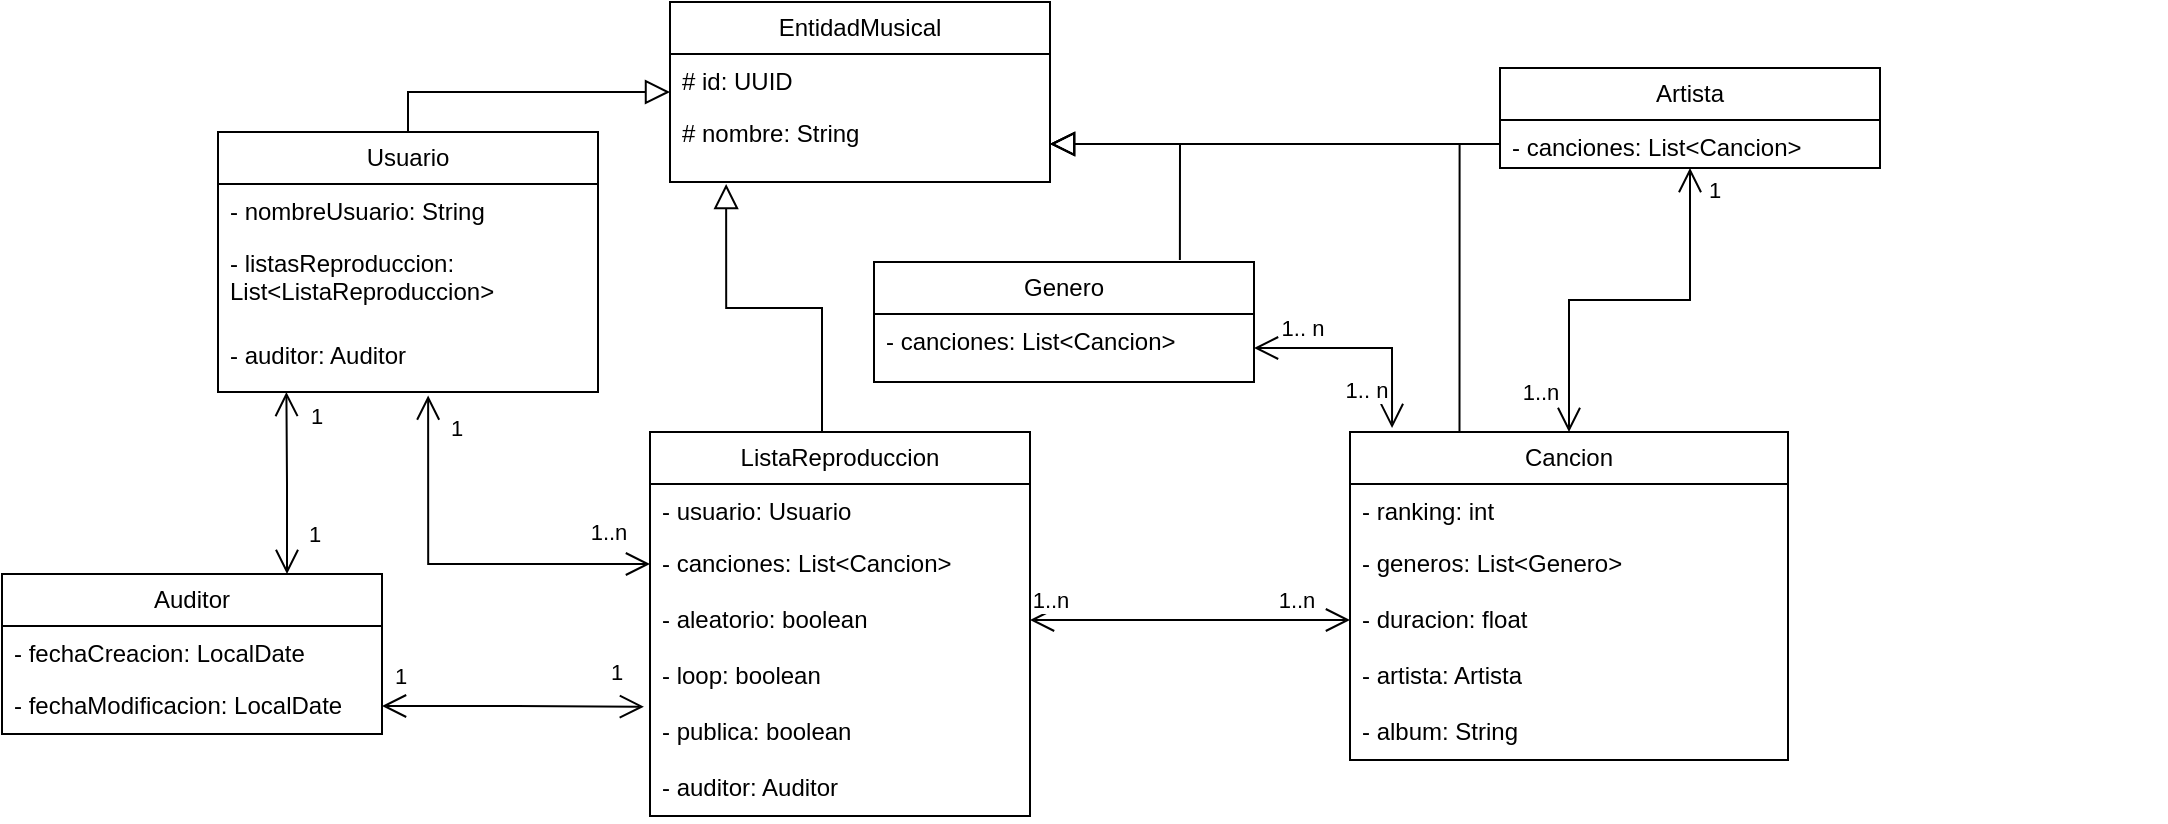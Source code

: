 <mxfile version="22.1.7" type="github">
  <diagram name="Página-1" id="ZxTEePjfAaRn4rnKf_lY">
    <mxGraphModel dx="1707" dy="1615" grid="1" gridSize="10" guides="1" tooltips="1" connect="1" arrows="1" fold="1" page="1" pageScale="1" pageWidth="827" pageHeight="1169" math="0" shadow="0">
      <root>
        <mxCell id="0" />
        <mxCell id="1" parent="0" />
        <mxCell id="VRCvYapc0KD4g0lySVFM-1" value="Usuario" style="swimlane;fontStyle=0;childLayout=stackLayout;horizontal=1;startSize=26;fillColor=none;horizontalStack=0;resizeParent=1;resizeParentMax=0;resizeLast=0;collapsible=1;marginBottom=0;whiteSpace=wrap;html=1;" parent="1" vertex="1">
          <mxGeometry x="-156" y="-10" width="190" height="130" as="geometry" />
        </mxCell>
        <mxCell id="VRCvYapc0KD4g0lySVFM-4" value="- nombreUsuario: String" style="text;strokeColor=none;fillColor=none;align=left;verticalAlign=top;spacingLeft=4;spacingRight=4;overflow=hidden;rotatable=0;points=[[0,0.5],[1,0.5]];portConstraint=eastwest;whiteSpace=wrap;html=1;" parent="VRCvYapc0KD4g0lySVFM-1" vertex="1">
          <mxGeometry y="26" width="190" height="26" as="geometry" />
        </mxCell>
        <mxCell id="VRCvYapc0KD4g0lySVFM-6" value="- listasReproduccion: List&amp;lt;ListaReproduccion&amp;gt;" style="text;strokeColor=none;fillColor=none;align=left;verticalAlign=top;spacingLeft=4;spacingRight=4;overflow=hidden;rotatable=0;points=[[0,0.5],[1,0.5]];portConstraint=eastwest;whiteSpace=wrap;html=1;" parent="VRCvYapc0KD4g0lySVFM-1" vertex="1">
          <mxGeometry y="52" width="190" height="46" as="geometry" />
        </mxCell>
        <mxCell id="Fozs7yzclKBrznxtWa2S-5" value="- auditor: Auditor" style="text;strokeColor=none;fillColor=none;align=left;verticalAlign=top;spacingLeft=4;spacingRight=4;overflow=hidden;rotatable=0;points=[[0,0.5],[1,0.5]];portConstraint=eastwest;whiteSpace=wrap;html=1;" parent="VRCvYapc0KD4g0lySVFM-1" vertex="1">
          <mxGeometry y="98" width="190" height="32" as="geometry" />
        </mxCell>
        <mxCell id="VRCvYapc0KD4g0lySVFM-32" style="edgeStyle=orthogonalEdgeStyle;rounded=0;orthogonalLoop=1;jettySize=auto;html=1;exitX=0.25;exitY=0;exitDx=0;exitDy=0;endArrow=block;endFill=0;endSize=10;" parent="1" source="VRCvYapc0KD4g0lySVFM-7" target="VRCvYapc0KD4g0lySVFM-14" edge="1">
          <mxGeometry relative="1" as="geometry" />
        </mxCell>
        <mxCell id="VRCvYapc0KD4g0lySVFM-7" value="Cancion" style="swimlane;fontStyle=0;childLayout=stackLayout;horizontal=1;startSize=26;fillColor=none;horizontalStack=0;resizeParent=1;resizeParentMax=0;resizeLast=0;collapsible=1;marginBottom=0;whiteSpace=wrap;html=1;" parent="1" vertex="1">
          <mxGeometry x="410" y="140" width="219" height="164" as="geometry" />
        </mxCell>
        <mxCell id="VRCvYapc0KD4g0lySVFM-10" value="- ranking: int" style="text;strokeColor=none;fillColor=none;align=left;verticalAlign=top;spacingLeft=4;spacingRight=4;overflow=hidden;rotatable=0;points=[[0,0.5],[1,0.5]];portConstraint=eastwest;whiteSpace=wrap;html=1;" parent="VRCvYapc0KD4g0lySVFM-7" vertex="1">
          <mxGeometry y="26" width="219" height="26" as="geometry" />
        </mxCell>
        <mxCell id="VRCvYapc0KD4g0lySVFM-11" value="- generos: List&amp;lt;Genero&amp;gt;" style="text;strokeColor=none;fillColor=none;align=left;verticalAlign=top;spacingLeft=4;spacingRight=4;overflow=hidden;rotatable=0;points=[[0,0.5],[1,0.5]];portConstraint=eastwest;whiteSpace=wrap;html=1;" parent="VRCvYapc0KD4g0lySVFM-7" vertex="1">
          <mxGeometry y="52" width="219" height="28" as="geometry" />
        </mxCell>
        <mxCell id="VRCvYapc0KD4g0lySVFM-18" value="- duracion: float" style="text;strokeColor=none;fillColor=none;align=left;verticalAlign=top;spacingLeft=4;spacingRight=4;overflow=hidden;rotatable=0;points=[[0,0.5],[1,0.5]];portConstraint=eastwest;whiteSpace=wrap;html=1;" parent="VRCvYapc0KD4g0lySVFM-7" vertex="1">
          <mxGeometry y="80" width="219" height="28" as="geometry" />
        </mxCell>
        <mxCell id="VRCvYapc0KD4g0lySVFM-17" value="- artista: Artista" style="text;strokeColor=none;fillColor=none;align=left;verticalAlign=top;spacingLeft=4;spacingRight=4;overflow=hidden;rotatable=0;points=[[0,0.5],[1,0.5]];portConstraint=eastwest;whiteSpace=wrap;html=1;" parent="VRCvYapc0KD4g0lySVFM-7" vertex="1">
          <mxGeometry y="108" width="219" height="28" as="geometry" />
        </mxCell>
        <mxCell id="VRCvYapc0KD4g0lySVFM-19" value="- album: String" style="text;strokeColor=none;fillColor=none;align=left;verticalAlign=top;spacingLeft=4;spacingRight=4;overflow=hidden;rotatable=0;points=[[0,0.5],[1,0.5]];portConstraint=eastwest;whiteSpace=wrap;html=1;" parent="VRCvYapc0KD4g0lySVFM-7" vertex="1">
          <mxGeometry y="136" width="219" height="28" as="geometry" />
        </mxCell>
        <mxCell id="VRCvYapc0KD4g0lySVFM-45" value="" style="edgeStyle=orthogonalEdgeStyle;rounded=0;orthogonalLoop=1;jettySize=auto;html=1;entryX=0.5;entryY=0;entryDx=0;entryDy=0;startArrow=block;startFill=0;endSize=10;endArrow=none;endFill=0;startSize=10;" parent="1" source="VRCvYapc0KD4g0lySVFM-12" target="VRCvYapc0KD4g0lySVFM-1" edge="1">
          <mxGeometry relative="1" as="geometry" />
        </mxCell>
        <mxCell id="VRCvYapc0KD4g0lySVFM-50" style="edgeStyle=orthogonalEdgeStyle;rounded=0;orthogonalLoop=1;jettySize=auto;html=1;entryX=0.5;entryY=0;entryDx=0;entryDy=0;startArrow=block;startFill=0;startSize=10;endArrow=none;endFill=0;exitX=0.053;exitY=1.026;exitDx=0;exitDy=0;exitPerimeter=0;" parent="1" edge="1">
          <mxGeometry relative="1" as="geometry">
            <mxPoint x="173" y="140" as="targetPoint" />
            <mxPoint x="98.07" y="15.988" as="sourcePoint" />
            <Array as="points">
              <mxPoint x="98" y="78" />
              <mxPoint x="146" y="78" />
              <mxPoint x="146" y="140" />
            </Array>
          </mxGeometry>
        </mxCell>
        <mxCell id="VRCvYapc0KD4g0lySVFM-12" value="EntidadMusical" style="swimlane;fontStyle=0;childLayout=stackLayout;horizontal=1;startSize=26;fillColor=none;horizontalStack=0;resizeParent=1;resizeParentMax=0;resizeLast=0;collapsible=1;marginBottom=0;whiteSpace=wrap;html=1;" parent="1" vertex="1">
          <mxGeometry x="70" y="-75" width="190" height="90" as="geometry" />
        </mxCell>
        <mxCell id="VRCvYapc0KD4g0lySVFM-13" value="# id: UUID" style="text;strokeColor=none;fillColor=none;align=left;verticalAlign=top;spacingLeft=4;spacingRight=4;overflow=hidden;rotatable=0;points=[[0,0.5],[1,0.5]];portConstraint=eastwest;whiteSpace=wrap;html=1;" parent="VRCvYapc0KD4g0lySVFM-12" vertex="1">
          <mxGeometry y="26" width="190" height="26" as="geometry" />
        </mxCell>
        <mxCell id="VRCvYapc0KD4g0lySVFM-14" value="# nombre: String" style="text;strokeColor=none;fillColor=none;align=left;verticalAlign=top;spacingLeft=4;spacingRight=4;overflow=hidden;rotatable=0;points=[[0,0.5],[1,0.5]];portConstraint=eastwest;whiteSpace=wrap;html=1;" parent="VRCvYapc0KD4g0lySVFM-12" vertex="1">
          <mxGeometry y="52" width="190" height="38" as="geometry" />
        </mxCell>
        <mxCell id="VRCvYapc0KD4g0lySVFM-20" value="Genero" style="swimlane;fontStyle=0;childLayout=stackLayout;horizontal=1;startSize=26;fillColor=none;horizontalStack=0;resizeParent=1;resizeParentMax=0;resizeLast=0;collapsible=1;marginBottom=0;whiteSpace=wrap;html=1;" parent="1" vertex="1">
          <mxGeometry x="172" y="55" width="190" height="60" as="geometry" />
        </mxCell>
        <mxCell id="VRCvYapc0KD4g0lySVFM-22" value="- canciones: List&amp;lt;Cancion&amp;gt;" style="text;strokeColor=none;fillColor=none;align=left;verticalAlign=top;spacingLeft=4;spacingRight=4;overflow=hidden;rotatable=0;points=[[0,0.5],[1,0.5]];portConstraint=eastwest;whiteSpace=wrap;html=1;" parent="VRCvYapc0KD4g0lySVFM-20" vertex="1">
          <mxGeometry y="26" width="190" height="34" as="geometry" />
        </mxCell>
        <mxCell id="VRCvYapc0KD4g0lySVFM-34" value="" style="edgeStyle=orthogonalEdgeStyle;rounded=0;orthogonalLoop=1;jettySize=auto;html=1;endArrow=block;endFill=0;endSize=10;exitX=0;exitY=0.5;exitDx=0;exitDy=0;" parent="1" source="VRCvYapc0KD4g0lySVFM-52" target="VRCvYapc0KD4g0lySVFM-14" edge="1">
          <mxGeometry relative="1" as="geometry">
            <mxPoint x="365.5" y="-90" as="sourcePoint" />
          </mxGeometry>
        </mxCell>
        <mxCell id="VRCvYapc0KD4g0lySVFM-64" style="edgeStyle=orthogonalEdgeStyle;rounded=0;orthogonalLoop=1;jettySize=auto;html=1;endArrow=open;endFill=0;startArrow=open;startFill=0;endSize=10;startSize=10;entryX=0;entryY=0.5;entryDx=0;entryDy=0;exitX=1;exitY=0.5;exitDx=0;exitDy=0;" parent="1" source="VRCvYapc0KD4g0lySVFM-29" target="VRCvYapc0KD4g0lySVFM-18" edge="1">
          <mxGeometry relative="1" as="geometry">
            <mxPoint x="410" y="159" as="targetPoint" />
          </mxGeometry>
        </mxCell>
        <mxCell id="VRCvYapc0KD4g0lySVFM-65" value="1..n" style="edgeLabel;html=1;align=center;verticalAlign=middle;resizable=0;points=[];" parent="VRCvYapc0KD4g0lySVFM-64" vertex="1" connectable="0">
          <mxGeometry x="-0.757" y="-4" relative="1" as="geometry">
            <mxPoint x="-10" y="-14" as="offset" />
          </mxGeometry>
        </mxCell>
        <mxCell id="VRCvYapc0KD4g0lySVFM-26" value="ListaReproduccion" style="swimlane;fontStyle=0;childLayout=stackLayout;horizontal=1;startSize=26;fillColor=none;horizontalStack=0;resizeParent=1;resizeParentMax=0;resizeLast=0;collapsible=1;marginBottom=0;whiteSpace=wrap;html=1;" parent="1" vertex="1">
          <mxGeometry x="60" y="140" width="190" height="192" as="geometry" />
        </mxCell>
        <mxCell id="VRCvYapc0KD4g0lySVFM-27" value="- usuario: Usuario" style="text;strokeColor=none;fillColor=none;align=left;verticalAlign=top;spacingLeft=4;spacingRight=4;overflow=hidden;rotatable=0;points=[[0,0.5],[1,0.5]];portConstraint=eastwest;whiteSpace=wrap;html=1;" parent="VRCvYapc0KD4g0lySVFM-26" vertex="1">
          <mxGeometry y="26" width="190" height="26" as="geometry" />
        </mxCell>
        <mxCell id="VRCvYapc0KD4g0lySVFM-28" value="- canciones: List&amp;lt;Cancion&amp;gt;" style="text;strokeColor=none;fillColor=none;align=left;verticalAlign=top;spacingLeft=4;spacingRight=4;overflow=hidden;rotatable=0;points=[[0,0.5],[1,0.5]];portConstraint=eastwest;whiteSpace=wrap;html=1;" parent="VRCvYapc0KD4g0lySVFM-26" vertex="1">
          <mxGeometry y="52" width="190" height="28" as="geometry" />
        </mxCell>
        <mxCell id="VRCvYapc0KD4g0lySVFM-29" value="- aleatorio: boolean" style="text;strokeColor=none;fillColor=none;align=left;verticalAlign=top;spacingLeft=4;spacingRight=4;overflow=hidden;rotatable=0;points=[[0,0.5],[1,0.5]];portConstraint=eastwest;whiteSpace=wrap;html=1;" parent="VRCvYapc0KD4g0lySVFM-26" vertex="1">
          <mxGeometry y="80" width="190" height="28" as="geometry" />
        </mxCell>
        <mxCell id="VRCvYapc0KD4g0lySVFM-30" value="- loop: boolean" style="text;strokeColor=none;fillColor=none;align=left;verticalAlign=top;spacingLeft=4;spacingRight=4;overflow=hidden;rotatable=0;points=[[0,0.5],[1,0.5]];portConstraint=eastwest;whiteSpace=wrap;html=1;" parent="VRCvYapc0KD4g0lySVFM-26" vertex="1">
          <mxGeometry y="108" width="190" height="28" as="geometry" />
        </mxCell>
        <mxCell id="VRCvYapc0KD4g0lySVFM-31" value="- publica: boolean" style="text;strokeColor=none;fillColor=none;align=left;verticalAlign=top;spacingLeft=4;spacingRight=4;overflow=hidden;rotatable=0;points=[[0,0.5],[1,0.5]];portConstraint=eastwest;whiteSpace=wrap;html=1;" parent="VRCvYapc0KD4g0lySVFM-26" vertex="1">
          <mxGeometry y="136" width="190" height="28" as="geometry" />
        </mxCell>
        <mxCell id="Fozs7yzclKBrznxtWa2S-9" value="- auditor: Auditor" style="text;strokeColor=none;fillColor=none;align=left;verticalAlign=top;spacingLeft=4;spacingRight=4;overflow=hidden;rotatable=0;points=[[0,0.5],[1,0.5]];portConstraint=eastwest;whiteSpace=wrap;html=1;" parent="VRCvYapc0KD4g0lySVFM-26" vertex="1">
          <mxGeometry y="164" width="190" height="28" as="geometry" />
        </mxCell>
        <mxCell id="VRCvYapc0KD4g0lySVFM-35" value="" style="edgeStyle=orthogonalEdgeStyle;rounded=0;orthogonalLoop=1;jettySize=auto;html=1;endArrow=block;endFill=0;endSize=10;exitX=0.805;exitY=-0.017;exitDx=0;exitDy=0;exitPerimeter=0;" parent="1" source="VRCvYapc0KD4g0lySVFM-20" target="VRCvYapc0KD4g0lySVFM-14" edge="1">
          <mxGeometry relative="1" as="geometry" />
        </mxCell>
        <mxCell id="VRCvYapc0KD4g0lySVFM-54" value="" style="edgeStyle=orthogonalEdgeStyle;rounded=0;orthogonalLoop=1;jettySize=auto;html=1;entryX=0.5;entryY=0;entryDx=0;entryDy=0;startArrow=open;startFill=0;endArrow=open;endFill=0;endSize=10;startSize=10;" parent="1" source="VRCvYapc0KD4g0lySVFM-51" target="VRCvYapc0KD4g0lySVFM-7" edge="1">
          <mxGeometry relative="1" as="geometry" />
        </mxCell>
        <mxCell id="VRCvYapc0KD4g0lySVFM-58" value="1" style="edgeLabel;html=1;align=center;verticalAlign=middle;resizable=0;points=[];" parent="VRCvYapc0KD4g0lySVFM-54" vertex="1" connectable="0">
          <mxGeometry x="-0.881" y="1" relative="1" as="geometry">
            <mxPoint x="11" y="-1" as="offset" />
          </mxGeometry>
        </mxCell>
        <mxCell id="VRCvYapc0KD4g0lySVFM-51" value="Artista" style="swimlane;fontStyle=0;childLayout=stackLayout;horizontal=1;startSize=26;fillColor=none;horizontalStack=0;resizeParent=1;resizeParentMax=0;resizeLast=0;collapsible=1;marginBottom=0;whiteSpace=wrap;html=1;" parent="1" vertex="1">
          <mxGeometry x="485" y="-42" width="190" height="50" as="geometry" />
        </mxCell>
        <mxCell id="VRCvYapc0KD4g0lySVFM-52" value="- canciones: List&amp;lt;Cancion&amp;gt;" style="text;strokeColor=none;fillColor=none;align=left;verticalAlign=top;spacingLeft=4;spacingRight=4;overflow=hidden;rotatable=0;points=[[0,0.5],[1,0.5]];portConstraint=eastwest;whiteSpace=wrap;html=1;" parent="VRCvYapc0KD4g0lySVFM-51" vertex="1">
          <mxGeometry y="26" width="190" height="24" as="geometry" />
        </mxCell>
        <mxCell id="VRCvYapc0KD4g0lySVFM-59" value="1..n" style="edgeLabel;html=1;align=center;verticalAlign=middle;resizable=0;points=[];" parent="1" vertex="1" connectable="0">
          <mxGeometry x="818" y="-30" as="geometry">
            <mxPoint x="-313" y="150" as="offset" />
          </mxGeometry>
        </mxCell>
        <mxCell id="VRCvYapc0KD4g0lySVFM-60" style="edgeStyle=orthogonalEdgeStyle;rounded=0;orthogonalLoop=1;jettySize=auto;html=1;exitX=1;exitY=0.5;exitDx=0;exitDy=0;entryX=0.096;entryY=-0.012;entryDx=0;entryDy=0;entryPerimeter=0;endArrow=open;endFill=0;startArrow=open;startFill=0;endSize=10;startSize=10;" parent="1" source="VRCvYapc0KD4g0lySVFM-22" target="VRCvYapc0KD4g0lySVFM-7" edge="1">
          <mxGeometry relative="1" as="geometry" />
        </mxCell>
        <mxCell id="VRCvYapc0KD4g0lySVFM-61" value="1.. n" style="edgeLabel;html=1;align=center;verticalAlign=middle;resizable=0;points=[];" parent="VRCvYapc0KD4g0lySVFM-60" vertex="1" connectable="0">
          <mxGeometry x="-0.358" y="3" relative="1" as="geometry">
            <mxPoint x="-11" y="-7" as="offset" />
          </mxGeometry>
        </mxCell>
        <mxCell id="VRCvYapc0KD4g0lySVFM-62" value="1.. n" style="edgeLabel;html=1;align=center;verticalAlign=middle;resizable=0;points=[];" parent="1" vertex="1" connectable="0">
          <mxGeometry x="376" y="98" as="geometry">
            <mxPoint x="42" y="21" as="offset" />
          </mxGeometry>
        </mxCell>
        <mxCell id="VRCvYapc0KD4g0lySVFM-66" value="1..n" style="edgeLabel;html=1;align=center;verticalAlign=middle;resizable=0;points=[];" parent="1" vertex="1" connectable="0">
          <mxGeometry x="273" y="232" as="geometry">
            <mxPoint x="110" y="-8" as="offset" />
          </mxGeometry>
        </mxCell>
        <mxCell id="VRCvYapc0KD4g0lySVFM-67" style="edgeStyle=orthogonalEdgeStyle;rounded=0;orthogonalLoop=1;jettySize=auto;html=1;exitX=0;exitY=0.5;exitDx=0;exitDy=0;entryX=0.553;entryY=1.054;entryDx=0;entryDy=0;entryPerimeter=0;endArrow=open;endFill=0;startArrow=open;startFill=0;endSize=10;startSize=10;" parent="1" source="VRCvYapc0KD4g0lySVFM-28" target="Fozs7yzclKBrznxtWa2S-5" edge="1">
          <mxGeometry relative="1" as="geometry">
            <Array as="points">
              <mxPoint x="-51" y="206" />
            </Array>
          </mxGeometry>
        </mxCell>
        <mxCell id="VRCvYapc0KD4g0lySVFM-68" value="1" style="edgeLabel;html=1;align=center;verticalAlign=middle;resizable=0;points=[];" parent="VRCvYapc0KD4g0lySVFM-67" vertex="1" connectable="0">
          <mxGeometry x="0.775" y="2" relative="1" as="geometry">
            <mxPoint x="16" y="-6" as="offset" />
          </mxGeometry>
        </mxCell>
        <mxCell id="VRCvYapc0KD4g0lySVFM-69" value="1..n" style="edgeLabel;html=1;align=center;verticalAlign=middle;resizable=0;points=[];" parent="1" vertex="1" connectable="0">
          <mxGeometry x="21" y="109" as="geometry">
            <mxPoint x="18" y="81" as="offset" />
          </mxGeometry>
        </mxCell>
        <mxCell id="Fozs7yzclKBrznxtWa2S-4" style="edgeStyle=orthogonalEdgeStyle;rounded=0;orthogonalLoop=1;jettySize=auto;html=1;exitX=0.75;exitY=0;exitDx=0;exitDy=0;entryX=0.18;entryY=1;entryDx=0;entryDy=0;entryPerimeter=0;endArrow=open;endFill=0;startArrow=open;startFill=0;endSize=10;startSize=10;" parent="1" source="Fozs7yzclKBrznxtWa2S-1" target="Fozs7yzclKBrznxtWa2S-5" edge="1">
          <mxGeometry relative="1" as="geometry">
            <mxPoint x="-180" y="130" as="targetPoint" />
          </mxGeometry>
        </mxCell>
        <mxCell id="Fozs7yzclKBrznxtWa2S-10" value="1" style="edgeLabel;html=1;align=center;verticalAlign=middle;resizable=0;points=[];" parent="Fozs7yzclKBrznxtWa2S-4" vertex="1" connectable="0">
          <mxGeometry x="0.73" y="-5" relative="1" as="geometry">
            <mxPoint x="10" y="-1" as="offset" />
          </mxGeometry>
        </mxCell>
        <mxCell id="Fozs7yzclKBrznxtWa2S-1" value="Auditor" style="swimlane;fontStyle=0;childLayout=stackLayout;horizontal=1;startSize=26;fillColor=none;horizontalStack=0;resizeParent=1;resizeParentMax=0;resizeLast=0;collapsible=1;marginBottom=0;whiteSpace=wrap;html=1;" parent="1" vertex="1">
          <mxGeometry x="-264" y="211" width="190" height="80" as="geometry" />
        </mxCell>
        <mxCell id="Fozs7yzclKBrznxtWa2S-2" value="- fechaCreacion: LocalDate" style="text;strokeColor=none;fillColor=none;align=left;verticalAlign=top;spacingLeft=4;spacingRight=4;overflow=hidden;rotatable=0;points=[[0,0.5],[1,0.5]];portConstraint=eastwest;whiteSpace=wrap;html=1;" parent="Fozs7yzclKBrznxtWa2S-1" vertex="1">
          <mxGeometry y="26" width="190" height="26" as="geometry" />
        </mxCell>
        <mxCell id="Fozs7yzclKBrznxtWa2S-3" value="- fechaModificacion: LocalDate" style="text;strokeColor=none;fillColor=none;align=left;verticalAlign=top;spacingLeft=4;spacingRight=4;overflow=hidden;rotatable=0;points=[[0,0.5],[1,0.5]];portConstraint=eastwest;whiteSpace=wrap;html=1;" parent="Fozs7yzclKBrznxtWa2S-1" vertex="1">
          <mxGeometry y="52" width="190" height="28" as="geometry" />
        </mxCell>
        <mxCell id="Fozs7yzclKBrznxtWa2S-6" style="edgeStyle=orthogonalEdgeStyle;rounded=0;orthogonalLoop=1;jettySize=auto;html=1;exitX=1;exitY=0.5;exitDx=0;exitDy=0;entryX=-0.016;entryY=0.048;entryDx=0;entryDy=0;entryPerimeter=0;startArrow=open;startFill=0;endArrow=open;endFill=0;endSize=10;startSize=10;" parent="1" source="Fozs7yzclKBrznxtWa2S-3" target="VRCvYapc0KD4g0lySVFM-31" edge="1">
          <mxGeometry relative="1" as="geometry" />
        </mxCell>
        <mxCell id="Fozs7yzclKBrznxtWa2S-11" value="1" style="edgeLabel;html=1;align=center;verticalAlign=middle;resizable=0;points=[];" parent="1" vertex="1" connectable="0">
          <mxGeometry x="-103.809" y="193.17" as="geometry">
            <mxPoint x="-4" y="-2" as="offset" />
          </mxGeometry>
        </mxCell>
        <mxCell id="Fozs7yzclKBrznxtWa2S-12" value="1" style="edgeLabel;html=1;align=center;verticalAlign=middle;resizable=0;points=[];" parent="1" vertex="1" connectable="0">
          <mxGeometry x="-60.809" y="264.17" as="geometry">
            <mxPoint x="-4" y="-2" as="offset" />
          </mxGeometry>
        </mxCell>
        <mxCell id="Fozs7yzclKBrznxtWa2S-13" value="1" style="edgeLabel;html=1;align=center;verticalAlign=middle;resizable=0;points=[];" parent="1" vertex="1" connectable="0">
          <mxGeometry x="47.191" y="262.17" as="geometry">
            <mxPoint x="-4" y="-2" as="offset" />
          </mxGeometry>
        </mxCell>
      </root>
    </mxGraphModel>
  </diagram>
</mxfile>
